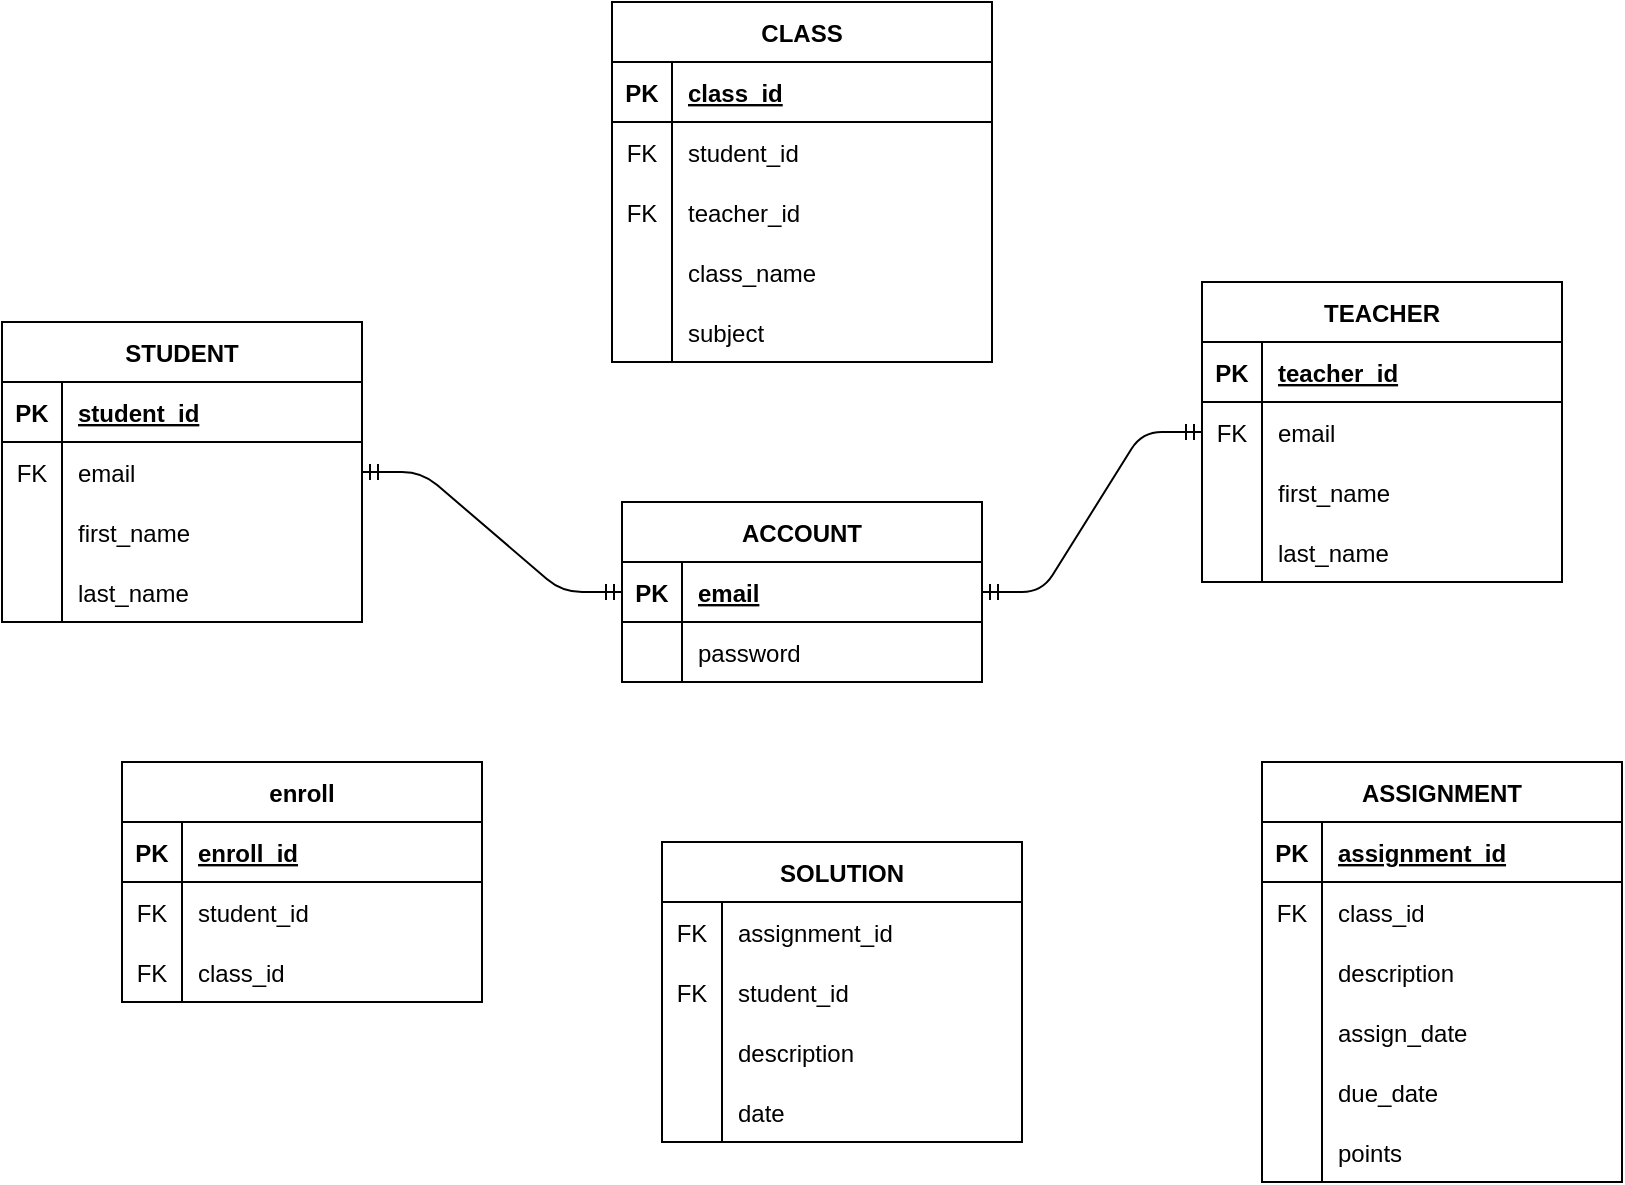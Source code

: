 <mxfile version="14.4.8" type="github">
  <diagram id="h7Mgq1nKrwHUnDW8aEuO" name="Page-2">
    <mxGraphModel dx="1027" dy="924" grid="1" gridSize="10" guides="1" tooltips="1" connect="1" arrows="1" fold="1" page="0" pageScale="1" pageWidth="2000" pageHeight="2000" math="0" shadow="0">
      <root>
        <mxCell id="0fsdl_Q3ISZtDiWajSwE-0" />
        <mxCell id="0fsdl_Q3ISZtDiWajSwE-1" parent="0fsdl_Q3ISZtDiWajSwE-0" />
        <mxCell id="12OBXyWHpZKOOHqGJhEJ-0" value="ACCOUNT" style="shape=table;startSize=30;container=1;collapsible=1;childLayout=tableLayout;fixedRows=1;rowLines=0;fontStyle=1;align=center;resizeLast=1;" parent="0fsdl_Q3ISZtDiWajSwE-1" vertex="1">
          <mxGeometry x="450" y="160" width="180" height="90" as="geometry" />
        </mxCell>
        <mxCell id="12OBXyWHpZKOOHqGJhEJ-1" value="" style="shape=partialRectangle;collapsible=0;dropTarget=0;pointerEvents=0;fillColor=none;top=0;left=0;bottom=1;right=0;points=[[0,0.5],[1,0.5]];portConstraint=eastwest;" parent="12OBXyWHpZKOOHqGJhEJ-0" vertex="1">
          <mxGeometry y="30" width="180" height="30" as="geometry" />
        </mxCell>
        <mxCell id="12OBXyWHpZKOOHqGJhEJ-2" value="PK" style="shape=partialRectangle;connectable=0;fillColor=none;top=0;left=0;bottom=0;right=0;fontStyle=1;overflow=hidden;" parent="12OBXyWHpZKOOHqGJhEJ-1" vertex="1">
          <mxGeometry width="30" height="30" as="geometry" />
        </mxCell>
        <mxCell id="12OBXyWHpZKOOHqGJhEJ-3" value="email" style="shape=partialRectangle;connectable=0;fillColor=none;top=0;left=0;bottom=0;right=0;align=left;spacingLeft=6;fontStyle=5;overflow=hidden;" parent="12OBXyWHpZKOOHqGJhEJ-1" vertex="1">
          <mxGeometry x="30" width="150" height="30" as="geometry" />
        </mxCell>
        <mxCell id="12OBXyWHpZKOOHqGJhEJ-10" value="" style="shape=partialRectangle;collapsible=0;dropTarget=0;pointerEvents=0;fillColor=none;top=0;left=0;bottom=0;right=0;points=[[0,0.5],[1,0.5]];portConstraint=eastwest;" parent="12OBXyWHpZKOOHqGJhEJ-0" vertex="1">
          <mxGeometry y="60" width="180" height="30" as="geometry" />
        </mxCell>
        <mxCell id="12OBXyWHpZKOOHqGJhEJ-11" value="" style="shape=partialRectangle;connectable=0;fillColor=none;top=0;left=0;bottom=0;right=0;editable=1;overflow=hidden;" parent="12OBXyWHpZKOOHqGJhEJ-10" vertex="1">
          <mxGeometry width="30" height="30" as="geometry" />
        </mxCell>
        <mxCell id="12OBXyWHpZKOOHqGJhEJ-12" value="password" style="shape=partialRectangle;connectable=0;fillColor=none;top=0;left=0;bottom=0;right=0;align=left;spacingLeft=6;overflow=hidden;" parent="12OBXyWHpZKOOHqGJhEJ-10" vertex="1">
          <mxGeometry x="30" width="150" height="30" as="geometry" />
        </mxCell>
        <mxCell id="12OBXyWHpZKOOHqGJhEJ-13" value="STUDENT" style="shape=table;startSize=30;container=1;collapsible=1;childLayout=tableLayout;fixedRows=1;rowLines=0;fontStyle=1;align=center;resizeLast=1;" parent="0fsdl_Q3ISZtDiWajSwE-1" vertex="1">
          <mxGeometry x="140" y="70" width="180" height="150" as="geometry" />
        </mxCell>
        <mxCell id="12OBXyWHpZKOOHqGJhEJ-14" value="" style="shape=partialRectangle;collapsible=0;dropTarget=0;pointerEvents=0;fillColor=none;top=0;left=0;bottom=1;right=0;points=[[0,0.5],[1,0.5]];portConstraint=eastwest;" parent="12OBXyWHpZKOOHqGJhEJ-13" vertex="1">
          <mxGeometry y="30" width="180" height="30" as="geometry" />
        </mxCell>
        <mxCell id="12OBXyWHpZKOOHqGJhEJ-15" value="PK" style="shape=partialRectangle;connectable=0;fillColor=none;top=0;left=0;bottom=0;right=0;fontStyle=1;overflow=hidden;" parent="12OBXyWHpZKOOHqGJhEJ-14" vertex="1">
          <mxGeometry width="30" height="30" as="geometry" />
        </mxCell>
        <mxCell id="12OBXyWHpZKOOHqGJhEJ-16" value="student_id" style="shape=partialRectangle;connectable=0;fillColor=none;top=0;left=0;bottom=0;right=0;align=left;spacingLeft=6;fontStyle=5;overflow=hidden;" parent="12OBXyWHpZKOOHqGJhEJ-14" vertex="1">
          <mxGeometry x="30" width="150" height="30" as="geometry" />
        </mxCell>
        <mxCell id="12OBXyWHpZKOOHqGJhEJ-17" value="" style="shape=partialRectangle;collapsible=0;dropTarget=0;pointerEvents=0;fillColor=none;top=0;left=0;bottom=0;right=0;points=[[0,0.5],[1,0.5]];portConstraint=eastwest;" parent="12OBXyWHpZKOOHqGJhEJ-13" vertex="1">
          <mxGeometry y="60" width="180" height="30" as="geometry" />
        </mxCell>
        <mxCell id="12OBXyWHpZKOOHqGJhEJ-18" value="FK" style="shape=partialRectangle;connectable=0;fillColor=none;top=0;left=0;bottom=0;right=0;editable=1;overflow=hidden;" parent="12OBXyWHpZKOOHqGJhEJ-17" vertex="1">
          <mxGeometry width="30" height="30" as="geometry" />
        </mxCell>
        <mxCell id="12OBXyWHpZKOOHqGJhEJ-19" value="email" style="shape=partialRectangle;connectable=0;fillColor=none;top=0;left=0;bottom=0;right=0;align=left;spacingLeft=6;overflow=hidden;" parent="12OBXyWHpZKOOHqGJhEJ-17" vertex="1">
          <mxGeometry x="30" width="150" height="30" as="geometry" />
        </mxCell>
        <mxCell id="12OBXyWHpZKOOHqGJhEJ-20" value="" style="shape=partialRectangle;collapsible=0;dropTarget=0;pointerEvents=0;fillColor=none;top=0;left=0;bottom=0;right=0;points=[[0,0.5],[1,0.5]];portConstraint=eastwest;" parent="12OBXyWHpZKOOHqGJhEJ-13" vertex="1">
          <mxGeometry y="90" width="180" height="30" as="geometry" />
        </mxCell>
        <mxCell id="12OBXyWHpZKOOHqGJhEJ-21" value="" style="shape=partialRectangle;connectable=0;fillColor=none;top=0;left=0;bottom=0;right=0;editable=1;overflow=hidden;" parent="12OBXyWHpZKOOHqGJhEJ-20" vertex="1">
          <mxGeometry width="30" height="30" as="geometry" />
        </mxCell>
        <mxCell id="12OBXyWHpZKOOHqGJhEJ-22" value="first_name" style="shape=partialRectangle;connectable=0;fillColor=none;top=0;left=0;bottom=0;right=0;align=left;spacingLeft=6;overflow=hidden;" parent="12OBXyWHpZKOOHqGJhEJ-20" vertex="1">
          <mxGeometry x="30" width="150" height="30" as="geometry" />
        </mxCell>
        <mxCell id="12OBXyWHpZKOOHqGJhEJ-23" value="" style="shape=partialRectangle;collapsible=0;dropTarget=0;pointerEvents=0;fillColor=none;top=0;left=0;bottom=0;right=0;points=[[0,0.5],[1,0.5]];portConstraint=eastwest;" parent="12OBXyWHpZKOOHqGJhEJ-13" vertex="1">
          <mxGeometry y="120" width="180" height="30" as="geometry" />
        </mxCell>
        <mxCell id="12OBXyWHpZKOOHqGJhEJ-24" value="" style="shape=partialRectangle;connectable=0;fillColor=none;top=0;left=0;bottom=0;right=0;editable=1;overflow=hidden;" parent="12OBXyWHpZKOOHqGJhEJ-23" vertex="1">
          <mxGeometry width="30" height="30" as="geometry" />
        </mxCell>
        <mxCell id="12OBXyWHpZKOOHqGJhEJ-25" value="last_name" style="shape=partialRectangle;connectable=0;fillColor=none;top=0;left=0;bottom=0;right=0;align=left;spacingLeft=6;overflow=hidden;" parent="12OBXyWHpZKOOHqGJhEJ-23" vertex="1">
          <mxGeometry x="30" width="150" height="30" as="geometry" />
        </mxCell>
        <mxCell id="12OBXyWHpZKOOHqGJhEJ-26" value="TEACHER" style="shape=table;startSize=30;container=1;collapsible=1;childLayout=tableLayout;fixedRows=1;rowLines=0;fontStyle=1;align=center;resizeLast=1;" parent="0fsdl_Q3ISZtDiWajSwE-1" vertex="1">
          <mxGeometry x="740" y="50" width="180" height="150" as="geometry" />
        </mxCell>
        <mxCell id="12OBXyWHpZKOOHqGJhEJ-27" value="" style="shape=partialRectangle;collapsible=0;dropTarget=0;pointerEvents=0;fillColor=none;top=0;left=0;bottom=1;right=0;points=[[0,0.5],[1,0.5]];portConstraint=eastwest;" parent="12OBXyWHpZKOOHqGJhEJ-26" vertex="1">
          <mxGeometry y="30" width="180" height="30" as="geometry" />
        </mxCell>
        <mxCell id="12OBXyWHpZKOOHqGJhEJ-28" value="PK" style="shape=partialRectangle;connectable=0;fillColor=none;top=0;left=0;bottom=0;right=0;fontStyle=1;overflow=hidden;" parent="12OBXyWHpZKOOHqGJhEJ-27" vertex="1">
          <mxGeometry width="30" height="30" as="geometry" />
        </mxCell>
        <mxCell id="12OBXyWHpZKOOHqGJhEJ-29" value="teacher_id" style="shape=partialRectangle;connectable=0;fillColor=none;top=0;left=0;bottom=0;right=0;align=left;spacingLeft=6;fontStyle=5;overflow=hidden;" parent="12OBXyWHpZKOOHqGJhEJ-27" vertex="1">
          <mxGeometry x="30" width="150" height="30" as="geometry" />
        </mxCell>
        <mxCell id="12OBXyWHpZKOOHqGJhEJ-30" value="" style="shape=partialRectangle;collapsible=0;dropTarget=0;pointerEvents=0;fillColor=none;top=0;left=0;bottom=0;right=0;points=[[0,0.5],[1,0.5]];portConstraint=eastwest;" parent="12OBXyWHpZKOOHqGJhEJ-26" vertex="1">
          <mxGeometry y="60" width="180" height="30" as="geometry" />
        </mxCell>
        <mxCell id="12OBXyWHpZKOOHqGJhEJ-31" value="FK" style="shape=partialRectangle;connectable=0;fillColor=none;top=0;left=0;bottom=0;right=0;editable=1;overflow=hidden;" parent="12OBXyWHpZKOOHqGJhEJ-30" vertex="1">
          <mxGeometry width="30" height="30" as="geometry" />
        </mxCell>
        <mxCell id="12OBXyWHpZKOOHqGJhEJ-32" value="email" style="shape=partialRectangle;connectable=0;fillColor=none;top=0;left=0;bottom=0;right=0;align=left;spacingLeft=6;overflow=hidden;" parent="12OBXyWHpZKOOHqGJhEJ-30" vertex="1">
          <mxGeometry x="30" width="150" height="30" as="geometry" />
        </mxCell>
        <mxCell id="12OBXyWHpZKOOHqGJhEJ-33" value="" style="shape=partialRectangle;collapsible=0;dropTarget=0;pointerEvents=0;fillColor=none;top=0;left=0;bottom=0;right=0;points=[[0,0.5],[1,0.5]];portConstraint=eastwest;" parent="12OBXyWHpZKOOHqGJhEJ-26" vertex="1">
          <mxGeometry y="90" width="180" height="30" as="geometry" />
        </mxCell>
        <mxCell id="12OBXyWHpZKOOHqGJhEJ-34" value="" style="shape=partialRectangle;connectable=0;fillColor=none;top=0;left=0;bottom=0;right=0;editable=1;overflow=hidden;" parent="12OBXyWHpZKOOHqGJhEJ-33" vertex="1">
          <mxGeometry width="30" height="30" as="geometry" />
        </mxCell>
        <mxCell id="12OBXyWHpZKOOHqGJhEJ-35" value="first_name" style="shape=partialRectangle;connectable=0;fillColor=none;top=0;left=0;bottom=0;right=0;align=left;spacingLeft=6;overflow=hidden;" parent="12OBXyWHpZKOOHqGJhEJ-33" vertex="1">
          <mxGeometry x="30" width="150" height="30" as="geometry" />
        </mxCell>
        <mxCell id="12OBXyWHpZKOOHqGJhEJ-36" value="" style="shape=partialRectangle;collapsible=0;dropTarget=0;pointerEvents=0;fillColor=none;top=0;left=0;bottom=0;right=0;points=[[0,0.5],[1,0.5]];portConstraint=eastwest;" parent="12OBXyWHpZKOOHqGJhEJ-26" vertex="1">
          <mxGeometry y="120" width="180" height="30" as="geometry" />
        </mxCell>
        <mxCell id="12OBXyWHpZKOOHqGJhEJ-37" value="" style="shape=partialRectangle;connectable=0;fillColor=none;top=0;left=0;bottom=0;right=0;editable=1;overflow=hidden;" parent="12OBXyWHpZKOOHqGJhEJ-36" vertex="1">
          <mxGeometry width="30" height="30" as="geometry" />
        </mxCell>
        <mxCell id="12OBXyWHpZKOOHqGJhEJ-38" value="last_name" style="shape=partialRectangle;connectable=0;fillColor=none;top=0;left=0;bottom=0;right=0;align=left;spacingLeft=6;overflow=hidden;" parent="12OBXyWHpZKOOHqGJhEJ-36" vertex="1">
          <mxGeometry x="30" width="150" height="30" as="geometry" />
        </mxCell>
        <mxCell id="12OBXyWHpZKOOHqGJhEJ-39" value="CLASS" style="shape=table;startSize=30;container=1;collapsible=1;childLayout=tableLayout;fixedRows=1;rowLines=0;fontStyle=1;align=center;resizeLast=1;" parent="0fsdl_Q3ISZtDiWajSwE-1" vertex="1">
          <mxGeometry x="445" y="-90" width="190" height="180" as="geometry" />
        </mxCell>
        <mxCell id="12OBXyWHpZKOOHqGJhEJ-40" value="" style="shape=partialRectangle;collapsible=0;dropTarget=0;pointerEvents=0;fillColor=none;top=0;left=0;bottom=1;right=0;points=[[0,0.5],[1,0.5]];portConstraint=eastwest;" parent="12OBXyWHpZKOOHqGJhEJ-39" vertex="1">
          <mxGeometry y="30" width="190" height="30" as="geometry" />
        </mxCell>
        <mxCell id="12OBXyWHpZKOOHqGJhEJ-41" value="PK" style="shape=partialRectangle;connectable=0;fillColor=none;top=0;left=0;bottom=0;right=0;fontStyle=1;overflow=hidden;" parent="12OBXyWHpZKOOHqGJhEJ-40" vertex="1">
          <mxGeometry width="30" height="30" as="geometry" />
        </mxCell>
        <mxCell id="12OBXyWHpZKOOHqGJhEJ-42" value="class_id" style="shape=partialRectangle;connectable=0;fillColor=none;top=0;left=0;bottom=0;right=0;align=left;spacingLeft=6;fontStyle=5;overflow=hidden;" parent="12OBXyWHpZKOOHqGJhEJ-40" vertex="1">
          <mxGeometry x="30" width="160" height="30" as="geometry" />
        </mxCell>
        <mxCell id="12OBXyWHpZKOOHqGJhEJ-43" value="" style="shape=partialRectangle;collapsible=0;dropTarget=0;pointerEvents=0;fillColor=none;top=0;left=0;bottom=0;right=0;points=[[0,0.5],[1,0.5]];portConstraint=eastwest;" parent="12OBXyWHpZKOOHqGJhEJ-39" vertex="1">
          <mxGeometry y="60" width="190" height="30" as="geometry" />
        </mxCell>
        <mxCell id="12OBXyWHpZKOOHqGJhEJ-44" value="FK" style="shape=partialRectangle;connectable=0;fillColor=none;top=0;left=0;bottom=0;right=0;editable=1;overflow=hidden;" parent="12OBXyWHpZKOOHqGJhEJ-43" vertex="1">
          <mxGeometry width="30" height="30" as="geometry" />
        </mxCell>
        <mxCell id="12OBXyWHpZKOOHqGJhEJ-45" value="student_id" style="shape=partialRectangle;connectable=0;fillColor=none;top=0;left=0;bottom=0;right=0;align=left;spacingLeft=6;overflow=hidden;" parent="12OBXyWHpZKOOHqGJhEJ-43" vertex="1">
          <mxGeometry x="30" width="160" height="30" as="geometry" />
        </mxCell>
        <mxCell id="12OBXyWHpZKOOHqGJhEJ-46" value="" style="shape=partialRectangle;collapsible=0;dropTarget=0;pointerEvents=0;fillColor=none;top=0;left=0;bottom=0;right=0;points=[[0,0.5],[1,0.5]];portConstraint=eastwest;" parent="12OBXyWHpZKOOHqGJhEJ-39" vertex="1">
          <mxGeometry y="90" width="190" height="30" as="geometry" />
        </mxCell>
        <mxCell id="12OBXyWHpZKOOHqGJhEJ-47" value="FK" style="shape=partialRectangle;connectable=0;fillColor=none;top=0;left=0;bottom=0;right=0;editable=1;overflow=hidden;" parent="12OBXyWHpZKOOHqGJhEJ-46" vertex="1">
          <mxGeometry width="30" height="30" as="geometry" />
        </mxCell>
        <mxCell id="12OBXyWHpZKOOHqGJhEJ-48" value="teacher_id" style="shape=partialRectangle;connectable=0;fillColor=none;top=0;left=0;bottom=0;right=0;align=left;spacingLeft=6;overflow=hidden;" parent="12OBXyWHpZKOOHqGJhEJ-46" vertex="1">
          <mxGeometry x="30" width="160" height="30" as="geometry" />
        </mxCell>
        <mxCell id="12OBXyWHpZKOOHqGJhEJ-49" value="" style="shape=partialRectangle;collapsible=0;dropTarget=0;pointerEvents=0;fillColor=none;top=0;left=0;bottom=0;right=0;points=[[0,0.5],[1,0.5]];portConstraint=eastwest;" parent="12OBXyWHpZKOOHqGJhEJ-39" vertex="1">
          <mxGeometry y="120" width="190" height="30" as="geometry" />
        </mxCell>
        <mxCell id="12OBXyWHpZKOOHqGJhEJ-50" value="" style="shape=partialRectangle;connectable=0;fillColor=none;top=0;left=0;bottom=0;right=0;editable=1;overflow=hidden;" parent="12OBXyWHpZKOOHqGJhEJ-49" vertex="1">
          <mxGeometry width="30" height="30" as="geometry" />
        </mxCell>
        <mxCell id="12OBXyWHpZKOOHqGJhEJ-51" value="class_name" style="shape=partialRectangle;connectable=0;fillColor=none;top=0;left=0;bottom=0;right=0;align=left;spacingLeft=6;overflow=hidden;" parent="12OBXyWHpZKOOHqGJhEJ-49" vertex="1">
          <mxGeometry x="30" width="160" height="30" as="geometry" />
        </mxCell>
        <mxCell id="12OBXyWHpZKOOHqGJhEJ-55" value="" style="shape=partialRectangle;collapsible=0;dropTarget=0;pointerEvents=0;fillColor=none;top=0;left=0;bottom=0;right=0;points=[[0,0.5],[1,0.5]];portConstraint=eastwest;" parent="12OBXyWHpZKOOHqGJhEJ-39" vertex="1">
          <mxGeometry y="150" width="190" height="30" as="geometry" />
        </mxCell>
        <mxCell id="12OBXyWHpZKOOHqGJhEJ-56" value="" style="shape=partialRectangle;connectable=0;fillColor=none;top=0;left=0;bottom=0;right=0;editable=1;overflow=hidden;" parent="12OBXyWHpZKOOHqGJhEJ-55" vertex="1">
          <mxGeometry width="30" height="30" as="geometry" />
        </mxCell>
        <mxCell id="12OBXyWHpZKOOHqGJhEJ-57" value="subject" style="shape=partialRectangle;connectable=0;fillColor=none;top=0;left=0;bottom=0;right=0;align=left;spacingLeft=6;overflow=hidden;" parent="12OBXyWHpZKOOHqGJhEJ-55" vertex="1">
          <mxGeometry x="30" width="160" height="30" as="geometry" />
        </mxCell>
        <mxCell id="12OBXyWHpZKOOHqGJhEJ-61" value="ASSIGNMENT" style="shape=table;startSize=30;container=1;collapsible=1;childLayout=tableLayout;fixedRows=1;rowLines=0;fontStyle=1;align=center;resizeLast=1;" parent="0fsdl_Q3ISZtDiWajSwE-1" vertex="1">
          <mxGeometry x="770" y="290" width="180" height="210" as="geometry" />
        </mxCell>
        <mxCell id="12OBXyWHpZKOOHqGJhEJ-62" value="" style="shape=partialRectangle;collapsible=0;dropTarget=0;pointerEvents=0;fillColor=none;top=0;left=0;bottom=1;right=0;points=[[0,0.5],[1,0.5]];portConstraint=eastwest;" parent="12OBXyWHpZKOOHqGJhEJ-61" vertex="1">
          <mxGeometry y="30" width="180" height="30" as="geometry" />
        </mxCell>
        <mxCell id="12OBXyWHpZKOOHqGJhEJ-63" value="PK" style="shape=partialRectangle;connectable=0;fillColor=none;top=0;left=0;bottom=0;right=0;fontStyle=1;overflow=hidden;" parent="12OBXyWHpZKOOHqGJhEJ-62" vertex="1">
          <mxGeometry width="30" height="30" as="geometry" />
        </mxCell>
        <mxCell id="12OBXyWHpZKOOHqGJhEJ-64" value="assignment_id" style="shape=partialRectangle;connectable=0;fillColor=none;top=0;left=0;bottom=0;right=0;align=left;spacingLeft=6;fontStyle=5;overflow=hidden;" parent="12OBXyWHpZKOOHqGJhEJ-62" vertex="1">
          <mxGeometry x="30" width="150" height="30" as="geometry" />
        </mxCell>
        <mxCell id="12OBXyWHpZKOOHqGJhEJ-65" value="" style="shape=partialRectangle;collapsible=0;dropTarget=0;pointerEvents=0;fillColor=none;top=0;left=0;bottom=0;right=0;points=[[0,0.5],[1,0.5]];portConstraint=eastwest;" parent="12OBXyWHpZKOOHqGJhEJ-61" vertex="1">
          <mxGeometry y="60" width="180" height="30" as="geometry" />
        </mxCell>
        <mxCell id="12OBXyWHpZKOOHqGJhEJ-66" value="FK" style="shape=partialRectangle;connectable=0;fillColor=none;top=0;left=0;bottom=0;right=0;editable=1;overflow=hidden;" parent="12OBXyWHpZKOOHqGJhEJ-65" vertex="1">
          <mxGeometry width="30" height="30" as="geometry" />
        </mxCell>
        <mxCell id="12OBXyWHpZKOOHqGJhEJ-67" value="class_id" style="shape=partialRectangle;connectable=0;fillColor=none;top=0;left=0;bottom=0;right=0;align=left;spacingLeft=6;overflow=hidden;" parent="12OBXyWHpZKOOHqGJhEJ-65" vertex="1">
          <mxGeometry x="30" width="150" height="30" as="geometry" />
        </mxCell>
        <mxCell id="mvK99_5NKyyXcROeSMpU-6" value="" style="shape=partialRectangle;collapsible=0;dropTarget=0;pointerEvents=0;fillColor=none;top=0;left=0;bottom=0;right=0;points=[[0,0.5],[1,0.5]];portConstraint=eastwest;" parent="12OBXyWHpZKOOHqGJhEJ-61" vertex="1">
          <mxGeometry y="90" width="180" height="30" as="geometry" />
        </mxCell>
        <mxCell id="mvK99_5NKyyXcROeSMpU-7" value="" style="shape=partialRectangle;connectable=0;fillColor=none;top=0;left=0;bottom=0;right=0;editable=1;overflow=hidden;" parent="mvK99_5NKyyXcROeSMpU-6" vertex="1">
          <mxGeometry width="30" height="30" as="geometry" />
        </mxCell>
        <mxCell id="mvK99_5NKyyXcROeSMpU-8" value="description" style="shape=partialRectangle;connectable=0;fillColor=none;top=0;left=0;bottom=0;right=0;align=left;spacingLeft=6;overflow=hidden;" parent="mvK99_5NKyyXcROeSMpU-6" vertex="1">
          <mxGeometry x="30" width="150" height="30" as="geometry" />
        </mxCell>
        <mxCell id="12OBXyWHpZKOOHqGJhEJ-68" value="" style="shape=partialRectangle;collapsible=0;dropTarget=0;pointerEvents=0;fillColor=none;top=0;left=0;bottom=0;right=0;points=[[0,0.5],[1,0.5]];portConstraint=eastwest;" parent="12OBXyWHpZKOOHqGJhEJ-61" vertex="1">
          <mxGeometry y="120" width="180" height="30" as="geometry" />
        </mxCell>
        <mxCell id="12OBXyWHpZKOOHqGJhEJ-69" value="" style="shape=partialRectangle;connectable=0;fillColor=none;top=0;left=0;bottom=0;right=0;editable=1;overflow=hidden;" parent="12OBXyWHpZKOOHqGJhEJ-68" vertex="1">
          <mxGeometry width="30" height="30" as="geometry" />
        </mxCell>
        <mxCell id="12OBXyWHpZKOOHqGJhEJ-70" value="assign_date" style="shape=partialRectangle;connectable=0;fillColor=none;top=0;left=0;bottom=0;right=0;align=left;spacingLeft=6;overflow=hidden;" parent="12OBXyWHpZKOOHqGJhEJ-68" vertex="1">
          <mxGeometry x="30" width="150" height="30" as="geometry" />
        </mxCell>
        <mxCell id="12OBXyWHpZKOOHqGJhEJ-71" value="" style="shape=partialRectangle;collapsible=0;dropTarget=0;pointerEvents=0;fillColor=none;top=0;left=0;bottom=0;right=0;points=[[0,0.5],[1,0.5]];portConstraint=eastwest;" parent="12OBXyWHpZKOOHqGJhEJ-61" vertex="1">
          <mxGeometry y="150" width="180" height="30" as="geometry" />
        </mxCell>
        <mxCell id="12OBXyWHpZKOOHqGJhEJ-72" value="" style="shape=partialRectangle;connectable=0;fillColor=none;top=0;left=0;bottom=0;right=0;editable=1;overflow=hidden;" parent="12OBXyWHpZKOOHqGJhEJ-71" vertex="1">
          <mxGeometry width="30" height="30" as="geometry" />
        </mxCell>
        <mxCell id="12OBXyWHpZKOOHqGJhEJ-73" value="due_date" style="shape=partialRectangle;connectable=0;fillColor=none;top=0;left=0;bottom=0;right=0;align=left;spacingLeft=6;overflow=hidden;" parent="12OBXyWHpZKOOHqGJhEJ-71" vertex="1">
          <mxGeometry x="30" width="150" height="30" as="geometry" />
        </mxCell>
        <mxCell id="mvK99_5NKyyXcROeSMpU-0" value="" style="shape=partialRectangle;collapsible=0;dropTarget=0;pointerEvents=0;fillColor=none;top=0;left=0;bottom=0;right=0;points=[[0,0.5],[1,0.5]];portConstraint=eastwest;" parent="12OBXyWHpZKOOHqGJhEJ-61" vertex="1">
          <mxGeometry y="180" width="180" height="30" as="geometry" />
        </mxCell>
        <mxCell id="mvK99_5NKyyXcROeSMpU-1" value="" style="shape=partialRectangle;connectable=0;fillColor=none;top=0;left=0;bottom=0;right=0;editable=1;overflow=hidden;" parent="mvK99_5NKyyXcROeSMpU-0" vertex="1">
          <mxGeometry width="30" height="30" as="geometry" />
        </mxCell>
        <mxCell id="mvK99_5NKyyXcROeSMpU-2" value="points" style="shape=partialRectangle;connectable=0;fillColor=none;top=0;left=0;bottom=0;right=0;align=left;spacingLeft=6;overflow=hidden;" parent="mvK99_5NKyyXcROeSMpU-0" vertex="1">
          <mxGeometry x="30" width="150" height="30" as="geometry" />
        </mxCell>
        <mxCell id="mvK99_5NKyyXcROeSMpU-9" value="SOLUTION" style="shape=table;startSize=30;container=1;collapsible=1;childLayout=tableLayout;fixedRows=1;rowLines=0;fontStyle=1;align=center;resizeLast=1;" parent="0fsdl_Q3ISZtDiWajSwE-1" vertex="1">
          <mxGeometry x="470" y="330" width="180" height="150" as="geometry" />
        </mxCell>
        <mxCell id="mvK99_5NKyyXcROeSMpU-13" value="" style="shape=partialRectangle;collapsible=0;dropTarget=0;pointerEvents=0;fillColor=none;top=0;left=0;bottom=0;right=0;points=[[0,0.5],[1,0.5]];portConstraint=eastwest;" parent="mvK99_5NKyyXcROeSMpU-9" vertex="1">
          <mxGeometry y="30" width="180" height="30" as="geometry" />
        </mxCell>
        <mxCell id="mvK99_5NKyyXcROeSMpU-14" value="FK" style="shape=partialRectangle;connectable=0;fillColor=none;top=0;left=0;bottom=0;right=0;editable=1;overflow=hidden;" parent="mvK99_5NKyyXcROeSMpU-13" vertex="1">
          <mxGeometry width="30" height="30" as="geometry" />
        </mxCell>
        <mxCell id="mvK99_5NKyyXcROeSMpU-15" value="assignment_id" style="shape=partialRectangle;connectable=0;fillColor=none;top=0;left=0;bottom=0;right=0;align=left;spacingLeft=6;overflow=hidden;" parent="mvK99_5NKyyXcROeSMpU-13" vertex="1">
          <mxGeometry x="30" width="150" height="30" as="geometry" />
        </mxCell>
        <mxCell id="mvK99_5NKyyXcROeSMpU-16" value="" style="shape=partialRectangle;collapsible=0;dropTarget=0;pointerEvents=0;fillColor=none;top=0;left=0;bottom=0;right=0;points=[[0,0.5],[1,0.5]];portConstraint=eastwest;" parent="mvK99_5NKyyXcROeSMpU-9" vertex="1">
          <mxGeometry y="60" width="180" height="30" as="geometry" />
        </mxCell>
        <mxCell id="mvK99_5NKyyXcROeSMpU-17" value="FK" style="shape=partialRectangle;connectable=0;fillColor=none;top=0;left=0;bottom=0;right=0;editable=1;overflow=hidden;" parent="mvK99_5NKyyXcROeSMpU-16" vertex="1">
          <mxGeometry width="30" height="30" as="geometry" />
        </mxCell>
        <mxCell id="mvK99_5NKyyXcROeSMpU-18" value="student_id" style="shape=partialRectangle;connectable=0;fillColor=none;top=0;left=0;bottom=0;right=0;align=left;spacingLeft=6;overflow=hidden;" parent="mvK99_5NKyyXcROeSMpU-16" vertex="1">
          <mxGeometry x="30" width="150" height="30" as="geometry" />
        </mxCell>
        <mxCell id="mvK99_5NKyyXcROeSMpU-19" value="" style="shape=partialRectangle;collapsible=0;dropTarget=0;pointerEvents=0;fillColor=none;top=0;left=0;bottom=0;right=0;points=[[0,0.5],[1,0.5]];portConstraint=eastwest;" parent="mvK99_5NKyyXcROeSMpU-9" vertex="1">
          <mxGeometry y="90" width="180" height="30" as="geometry" />
        </mxCell>
        <mxCell id="mvK99_5NKyyXcROeSMpU-20" value="" style="shape=partialRectangle;connectable=0;fillColor=none;top=0;left=0;bottom=0;right=0;editable=1;overflow=hidden;" parent="mvK99_5NKyyXcROeSMpU-19" vertex="1">
          <mxGeometry width="30" height="30" as="geometry" />
        </mxCell>
        <mxCell id="mvK99_5NKyyXcROeSMpU-21" value="description" style="shape=partialRectangle;connectable=0;fillColor=none;top=0;left=0;bottom=0;right=0;align=left;spacingLeft=6;overflow=hidden;" parent="mvK99_5NKyyXcROeSMpU-19" vertex="1">
          <mxGeometry x="30" width="150" height="30" as="geometry" />
        </mxCell>
        <mxCell id="mvK99_5NKyyXcROeSMpU-22" value="" style="shape=partialRectangle;collapsible=0;dropTarget=0;pointerEvents=0;fillColor=none;top=0;left=0;bottom=0;right=0;points=[[0,0.5],[1,0.5]];portConstraint=eastwest;" parent="mvK99_5NKyyXcROeSMpU-9" vertex="1">
          <mxGeometry y="120" width="180" height="30" as="geometry" />
        </mxCell>
        <mxCell id="mvK99_5NKyyXcROeSMpU-23" value="" style="shape=partialRectangle;connectable=0;fillColor=none;top=0;left=0;bottom=0;right=0;editable=1;overflow=hidden;" parent="mvK99_5NKyyXcROeSMpU-22" vertex="1">
          <mxGeometry width="30" height="30" as="geometry" />
        </mxCell>
        <mxCell id="mvK99_5NKyyXcROeSMpU-24" value="date" style="shape=partialRectangle;connectable=0;fillColor=none;top=0;left=0;bottom=0;right=0;align=left;spacingLeft=6;overflow=hidden;" parent="mvK99_5NKyyXcROeSMpU-22" vertex="1">
          <mxGeometry x="30" width="150" height="30" as="geometry" />
        </mxCell>
        <mxCell id="mvK99_5NKyyXcROeSMpU-25" value="" style="edgeStyle=entityRelationEdgeStyle;fontSize=12;html=1;endArrow=ERmandOne;startArrow=ERmandOne;entryX=0;entryY=0.5;entryDx=0;entryDy=0;exitX=1;exitY=0.5;exitDx=0;exitDy=0;" parent="0fsdl_Q3ISZtDiWajSwE-1" source="12OBXyWHpZKOOHqGJhEJ-17" target="12OBXyWHpZKOOHqGJhEJ-1" edge="1">
          <mxGeometry width="100" height="100" relative="1" as="geometry">
            <mxPoint x="310" y="310" as="sourcePoint" />
            <mxPoint x="410" y="210" as="targetPoint" />
          </mxGeometry>
        </mxCell>
        <mxCell id="mvK99_5NKyyXcROeSMpU-26" value="" style="edgeStyle=entityRelationEdgeStyle;fontSize=12;html=1;endArrow=ERmandOne;startArrow=ERmandOne;entryX=0;entryY=0.5;entryDx=0;entryDy=0;exitX=1;exitY=0.5;exitDx=0;exitDy=0;" parent="0fsdl_Q3ISZtDiWajSwE-1" source="12OBXyWHpZKOOHqGJhEJ-0" target="12OBXyWHpZKOOHqGJhEJ-30" edge="1">
          <mxGeometry width="100" height="100" relative="1" as="geometry">
            <mxPoint x="660" y="260" as="sourcePoint" />
            <mxPoint x="760" y="160" as="targetPoint" />
          </mxGeometry>
        </mxCell>
        <mxCell id="mvK99_5NKyyXcROeSMpU-28" value="enroll" style="shape=table;startSize=30;container=1;collapsible=1;childLayout=tableLayout;fixedRows=1;rowLines=0;fontStyle=1;align=center;resizeLast=1;" parent="0fsdl_Q3ISZtDiWajSwE-1" vertex="1">
          <mxGeometry x="200" y="290" width="180" height="120" as="geometry" />
        </mxCell>
        <mxCell id="mvK99_5NKyyXcROeSMpU-29" value="" style="shape=partialRectangle;collapsible=0;dropTarget=0;pointerEvents=0;fillColor=none;top=0;left=0;bottom=1;right=0;points=[[0,0.5],[1,0.5]];portConstraint=eastwest;" parent="mvK99_5NKyyXcROeSMpU-28" vertex="1">
          <mxGeometry y="30" width="180" height="30" as="geometry" />
        </mxCell>
        <mxCell id="mvK99_5NKyyXcROeSMpU-30" value="PK" style="shape=partialRectangle;connectable=0;fillColor=none;top=0;left=0;bottom=0;right=0;fontStyle=1;overflow=hidden;" parent="mvK99_5NKyyXcROeSMpU-29" vertex="1">
          <mxGeometry width="30" height="30" as="geometry" />
        </mxCell>
        <mxCell id="mvK99_5NKyyXcROeSMpU-31" value="enroll_id" style="shape=partialRectangle;connectable=0;fillColor=none;top=0;left=0;bottom=0;right=0;align=left;spacingLeft=6;fontStyle=5;overflow=hidden;" parent="mvK99_5NKyyXcROeSMpU-29" vertex="1">
          <mxGeometry x="30" width="150" height="30" as="geometry" />
        </mxCell>
        <mxCell id="mvK99_5NKyyXcROeSMpU-32" value="" style="shape=partialRectangle;collapsible=0;dropTarget=0;pointerEvents=0;fillColor=none;top=0;left=0;bottom=0;right=0;points=[[0,0.5],[1,0.5]];portConstraint=eastwest;" parent="mvK99_5NKyyXcROeSMpU-28" vertex="1">
          <mxGeometry y="60" width="180" height="30" as="geometry" />
        </mxCell>
        <mxCell id="mvK99_5NKyyXcROeSMpU-33" value="FK" style="shape=partialRectangle;connectable=0;fillColor=none;top=0;left=0;bottom=0;right=0;editable=1;overflow=hidden;" parent="mvK99_5NKyyXcROeSMpU-32" vertex="1">
          <mxGeometry width="30" height="30" as="geometry" />
        </mxCell>
        <mxCell id="mvK99_5NKyyXcROeSMpU-34" value="student_id" style="shape=partialRectangle;connectable=0;fillColor=none;top=0;left=0;bottom=0;right=0;align=left;spacingLeft=6;overflow=hidden;" parent="mvK99_5NKyyXcROeSMpU-32" vertex="1">
          <mxGeometry x="30" width="150" height="30" as="geometry" />
        </mxCell>
        <mxCell id="mvK99_5NKyyXcROeSMpU-35" value="" style="shape=partialRectangle;collapsible=0;dropTarget=0;pointerEvents=0;fillColor=none;top=0;left=0;bottom=0;right=0;points=[[0,0.5],[1,0.5]];portConstraint=eastwest;" parent="mvK99_5NKyyXcROeSMpU-28" vertex="1">
          <mxGeometry y="90" width="180" height="30" as="geometry" />
        </mxCell>
        <mxCell id="mvK99_5NKyyXcROeSMpU-36" value="FK" style="shape=partialRectangle;connectable=0;fillColor=none;top=0;left=0;bottom=0;right=0;editable=1;overflow=hidden;" parent="mvK99_5NKyyXcROeSMpU-35" vertex="1">
          <mxGeometry width="30" height="30" as="geometry" />
        </mxCell>
        <mxCell id="mvK99_5NKyyXcROeSMpU-37" value="class_id" style="shape=partialRectangle;connectable=0;fillColor=none;top=0;left=0;bottom=0;right=0;align=left;spacingLeft=6;overflow=hidden;" parent="mvK99_5NKyyXcROeSMpU-35" vertex="1">
          <mxGeometry x="30" width="150" height="30" as="geometry" />
        </mxCell>
      </root>
    </mxGraphModel>
  </diagram>
</mxfile>
